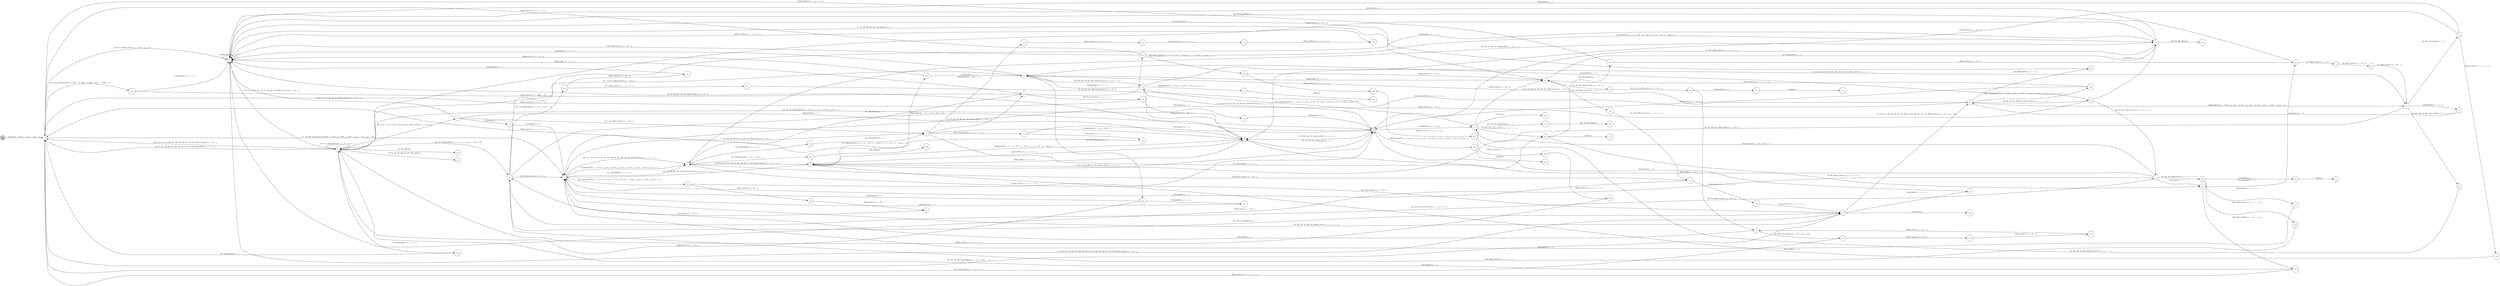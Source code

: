 digraph EFSM{
  graph [rankdir="LR", fontname="Latin Modern Math"];
  node [color="black", fillcolor="white", shape="circle", style="filled", fontname="Latin Modern Math"];
  edge [fontname="Latin Modern Math"];

  s0[fillcolor="gray", label=<s<sub>0</sub>>];
  s1[label=<s<sub>1</sub>>];
  s2[label=<s<sub>2</sub>>];
  s3[label=<s<sub>3</sub>>];
  s5[label=<s<sub>5</sub>>];
  s6[label=<s<sub>6</sub>>];
  s7[label=<s<sub>7</sub>>];
  s8[label=<s<sub>8</sub>>];
  s9[label=<s<sub>9</sub>>];
  s11[label=<s<sub>11</sub>>];
  s12[label=<s<sub>12</sub>>];
  s13[label=<s<sub>13</sub>>];
  s15[label=<s<sub>15</sub>>];
  s16[label=<s<sub>16</sub>>];
  s18[label=<s<sub>18</sub>>];
  s19[label=<s<sub>19</sub>>];
  s20[label=<s<sub>20</sub>>];
  s21[label=<s<sub>21</sub>>];
  s22[label=<s<sub>22</sub>>];
  s23[label=<s<sub>23</sub>>];
  s24[label=<s<sub>24</sub>>];
  s28[label=<s<sub>28</sub>>];
  s29[label=<s<sub>29</sub>>];
  s30[label=<s<sub>30</sub>>];
  s31[label=<s<sub>31</sub>>];
  s32[label=<s<sub>32</sub>>];
  s38[label=<s<sub>38</sub>>];
  s39[label=<s<sub>39</sub>>];
  s40[label=<s<sub>40</sub>>];
  s41[label=<s<sub>41</sub>>];
  s45[label=<s<sub>45</sub>>];
  s46[label=<s<sub>46</sub>>];
  s53[label=<s<sub>53</sub>>];
  s54[label=<s<sub>54</sub>>];
  s58[label=<s<sub>58</sub>>];
  s64[label=<s<sub>64</sub>>];
  s66[label=<s<sub>66</sub>>];
  s69[label=<s<sub>69</sub>>];
  s73[label=<s<sub>73</sub>>];
  s75[label=<s<sub>75</sub>>];
  s76[label=<s<sub>76</sub>>];
  s77[label=<s<sub>77</sub>>];
  s84[label=<s<sub>84</sub>>];
  s85[label=<s<sub>85</sub>>];
  s86[label=<s<sub>86</sub>>];
  s87[label=<s<sub>87</sub>>];
  s93[label=<s<sub>93</sub>>];
  s99[label=<s<sub>99</sub>>];
  s100[label=<s<sub>100</sub>>];
  s107[label=<s<sub>107</sub>>];
  s108[label=<s<sub>108</sub>>];
  s123[label=<s<sub>123</sub>>];
  s124[label=<s<sub>124</sub>>];
  s126[label=<s<sub>126</sub>>];
  s131[label=<s<sub>131</sub>>];
  s132[label=<s<sub>132</sub>>];
  s134[label=<s<sub>134</sub>>];
  s136[label=<s<sub>136</sub>>];
  s137[label=<s<sub>137</sub>>];
  s144[label=<s<sub>144</sub>>];
  s163[label=<s<sub>163</sub>>];
  s167[label=<s<sub>167</sub>>];
  s172[label=<s<sub>172</sub>>];
  s180[label=<s<sub>180</sub>>];
  s203[label=<s<sub>203</sub>>];
  s230[label=<s<sub>230</sub>>];
  s245[label=<s<sub>245</sub>>];
  s290[label=<s<sub>290</sub>>];
  s297[label=<s<sub>297</sub>>];
  s302[label=<s<sub>302</sub>>];
  s303[label=<s<sub>303</sub>>];
  s304[label=<s<sub>304</sub>>];
  s305[label=<s<sub>305</sub>>];
  s306[label=<s<sub>306</sub>>];
  s343[label=<s<sub>343</sub>>];
  s352[label=<s<sub>352</sub>>];
  s353[label=<s<sub>353</sub>>];
  s354[label=<s<sub>354</sub>>];
  s355[label=<s<sub>355</sub>>];
  s373[label=<s<sub>373</sub>>];
  s383[label=<s<sub>383</sub>>];
  s392[label=<s<sub>392</sub>>];
  s411[label=<s<sub>411</sub>>];
  s412[label=<s<sub>412</sub>>];
  s425[label=<s<sub>425</sub>>];
  s426[label=<s<sub>426</sub>>];
  s451[label=<s<sub>451</sub>>];
  s452[label=<s<sub>452</sub>>];
  s457[label=<s<sub>457</sub>>];
  s458[label=<s<sub>458</sub>>];
  s519[label=<s<sub>519</sub>>];
  s524[label=<s<sub>524</sub>>];
  s539[label=<s<sub>539</sub>>];
  s540[label=<s<sub>540</sub>>];

  s0->s1[label=<<i> [1]start:2/o<sub>1</sub> := 200, o<sub>2</sub> := 3, o<sub>3</sub> := 0&#91;r<sub>4</sub> := 1&#93;</i>>];
  s13->s2[label=<<i> [14]shieldHit:1/o<sub>1</sub> := -1 + i<sub>0</sub></i>>];
  s15->s16[label=<<i> [16, 212]alienHit:0/o<sub>1</sub> := 2</i>>];
  s23->s24[label=<<i> [24, 44]alienHit:0/o<sub>1</sub> := 3</i>>];
  s24->s2[label=<<i> [25]alienHit:0/o<sub>1</sub> := 4</i>>];
  s30->s31[label=<<i> [31]alienHit:0/o<sub>1</sub> := r<sub>4</sub></i>>];
  s31->s32[label=<<i> [32]win:0</i>>];
  s5->s38[label=<<i> [38, 413]alienHit:0&#91;!(!(!(r<sub>4</sub> &gt; 2&or;-94 &gt; r<sub>6</sub>)&or;!(r<sub>4</sub> &gt; 2&or;-94 &gt; r<sub>6</sub>))&or;!(!(r<sub>4</sub> &gt; 2&or;-94 &gt; r<sub>6</sub>)&or;!(r<sub>4</sub> &gt; 2&or;-94 &gt; r<sub>6</sub>)))&#93;/o<sub>1</sub> := 2</i>>];
  s38->s39[label=<<i> [39]moveEast:1/o<sub>1</sub> := 50 + i<sub>0</sub></i>>];
  s39->s40[label=<<i> [40]moveEast:1/o<sub>1</sub> := 50 + i<sub>0</sub></i>>];
  s40->s41[label=<<i> [41]moveEast:1/o<sub>1</sub> := 50 + i<sub>0</sub></i>>];
  s29->s23[label=<<i> [43]shieldHit:1/o<sub>1</sub> := -1 + i<sub>0</sub></i>>];
  s24->s45[label=<<i> [45, 437]moveEast:1/o<sub>1</sub> := 50 + i<sub>0</sub></i>>];
  s45->s46[label=<<i> [46, 438]moveEast:1/o<sub>1</sub> := 50 + i<sub>0</sub></i>>];
  s46->s19[label=<<i> [47, 439]moveEast:1/o<sub>1</sub> := 50 + i<sub>0</sub></i>>];
  s7->s8[label=<<i> [8, 49, 159, 283, 368, 441, 472, 538]moveEast:1/o<sub>1</sub> := 50 + i<sub>0</sub></i>>];
  s11->s54[label=<<i> [54]shieldHit:1/o<sub>1</sub> := -1 + i<sub>0</sub></i>>];
  s54->s8[label=<<i> [55]alienHit:0/o<sub>1</sub> := 2</i>>];
  s19->s58[label=<<i> [58]shieldHit:1/o<sub>1</sub> := -1 + i<sub>0</sub></i>>];
  s58->s12[label=<<i> [59]alienHit:0/o<sub>1</sub> := 3</i>>];
  s12->s66[label=<<i> [66, 270]shieldHit:1/o<sub>1</sub> := -1 + i<sub>0</sub></i>>];
  s66->s2[label=<<i> [67, 271]alienHit:0/o<sub>1</sub> := 2</i>>];
  s69->s2[label=<<i> [70, 82, 115, 118, 149, 348, 505, 508]moveWest:1/o<sub>1</sub> := -50 + i<sub>0</sub></i>>];
  s2->s3[label=<<i> [3, 68, 71, 116, 119, 143, 147, 150, 207, 349, 506, 509]moveWest:1/o<sub>1</sub> := -50 + i<sub>0</sub></i>>];
  s69->s73[label=<<i> [73]shieldHit:1/o<sub>1</sub> := -1 + i<sub>0</sub></i>>];
  s73->s5[label=<<i> [74]alienHit:0/o<sub>1</sub> := 3</i>>];
  s77->s1[label=<<i> [78]moveWest:1/o<sub>1</sub> := i<sub>0</sub> + -1 &times; r<sub>6</sub></i>>];
  s87->s1[label=<<i> [88, 111]moveWest:1/o<sub>1</sub> := i<sub>0</sub> + -1 &times; r<sub>6</sub></i>>];
  s1->s2[label=<<i> [2, 89, 146, 206]moveWest:1/o<sub>1</sub> := -50 + i<sub>0</sub>&#91;r<sub>4</sub> := 5&#93;</i>>];
  s12->s19[label=<<i> [92]alienHit:0&#91;!(!(r<sub>4</sub> &gt; 2&or;-94 &gt; r<sub>6</sub>)&or;!(r<sub>4</sub> &gt; 2&or;-94 &gt; r<sub>6</sub>)), !(!(r<sub>4</sub> &gt; 2&or;-94 &gt; r<sub>6</sub>)&or;!(r<sub>4</sub> &gt; 2&or;-94 &gt; r<sub>6</sub>))&#93;/o<sub>1</sub> := 2</i>>];
  s19->s93[label=<<i> [93, 382, 417]alienHit:0/o<sub>1</sub> := 3</i>>];
  s93->s2[label=<<i> [94]alienHit:0/o<sub>1</sub> := 4</i>>];
  s18->s99[label=<<i> [99]alienHit:0&#91;!(!(r<sub>4</sub> &gt; 2&or;-94 &gt; r<sub>6</sub>)&or;!(r<sub>4</sub> &gt; 2&or;-94 &gt; r<sub>6</sub>))&#93;/o<sub>1</sub> := 5</i>>];
  s99->s100[label=<<i> [100]win:0</i>>];
  s2->s2[label=<<i> [101]shieldHit:1/o<sub>1</sub> := -1 + i<sub>0</sub></i>>];
  s85->s86[label=<<i> [86, 105, 468]moveEast:1/o<sub>1</sub> := 50 + i<sub>0</sub></i>>];
  s87->s107[label=<<i> [107]moveEast:1/o<sub>1</sub> := 50 + i<sub>0</sub></i>>];
  s107->s108[label=<<i> [108]moveEast:1/o<sub>1</sub> := 50 + i<sub>0</sub></i>>];
  s108->s86[label=<<i> [109]moveEast:1/o<sub>1</sub> := 50 + i<sub>0</sub></i>>];
  s86->s87[label=<<i> [87, 106, 110]moveEast:1/o<sub>1</sub> := 50 + i<sub>0</sub>&#91;r<sub>6</sub> := 50&#93;</i>>];
  s3->s3[label=<<i> [113, 151, 323]alienHit:0&#91;!(5 &gt; r<sub>4</sub>&or;5 &gt; r<sub>4</sub>)&#93;/o<sub>1</sub> := 2</i>>];
  s3->s69[label=<<i> [69, 72, 81, 114, 117, 120, 148, 347, 350, 504, 507]moveWest:1/o<sub>1</sub> := -50 + i<sub>0</sub></i>>];
  s69->s75[label=<<i> [121, 351, 389]moveEast:1/o<sub>1</sub> := 50 + i<sub>0</sub></i>>];
  s75->s22[label=<<i> [122, 342]shieldHit:1/o<sub>1</sub> := -1 + i<sub>0</sub></i>>];
  s22->s123[label=<<i> [123]lose:0</i>>];
  s1->s124[label=<<i> [124, 128]moveEast:1&#91;!(200 &gt; i<sub>0</sub>&or;200 &gt; i<sub>0</sub>), !(200 &gt; i<sub>0</sub>&or;200 &gt; i<sub>0</sub>)&#93;/o<sub>1</sub> := 250&#91;r<sub>4</sub> := 4&#93;</i>>];
  s124->s76[label=<<i> [125]moveEast:1/o<sub>1</sub> := 300&#91;r<sub>6</sub> := 50&#93;</i>>];
  s76->s126[label=<<i> [126, 391]moveWest:1/o<sub>1</sub> := i<sub>0</sub> + -1 &times; r<sub>6</sub></i>>];
  s126->s1[label=<<i> [127]moveWest:1/o<sub>1</sub> := i<sub>0</sub> + -1 &times; r<sub>6</sub></i>>];
  s124->s2[label=<<i> [129]shieldHit:1/o<sub>1</sub> := -1 + i<sub>0</sub></i>>];
  s2->s15[label=<<i> [15, 83, 102, 130, 164, 201, 211]alienHit:0/o<sub>1</sub> := 1</i>>];
  s132->s6[label=<<i> [133, 427]moveEast:1/o<sub>1</sub> := 50 + i<sub>0</sub></i>>];
  s6->s134[label=<<i> [134, 340]shieldHit:1/o<sub>1</sub> := -1 + i<sub>0</sub></i>>];
  s134->s75[label=<<i> [135, 341]alienHit:0/o<sub>1</sub> := 2</i>>];
  s75->s136[label=<<i> [136, 477]moveWest:1/o<sub>1</sub> := i<sub>0</sub> + -1 &times; r<sub>6</sub></i>>];
  s136->s137[label=<<i> [137]moveWest:1/o<sub>1</sub> := i<sub>0</sub> + -1 &times; r<sub>6</sub></i>>];
  s137->s1[label=<<i> [138]moveWest:1/o<sub>1</sub> := i<sub>0</sub> + -1 &times; r<sub>6</sub></i>>];
  s77->s2[label=<<i> [142, 515]moveEast:1/o<sub>1</sub> := 50 + i<sub>0</sub></i>>];
  s3->s144[label=<<i> [144, 320]shieldHit:1/o<sub>1</sub> := -1 + i<sub>0</sub></i>>];
  s144->s1[label=<<i> [145, 321]alienHit:0/o<sub>1</sub> := 1</i>>];
  s5->s6[label=<<i> [154]alienHit:0&#91;!(!(r<sub>4</sub> &gt; 2&or;-94 &gt; r<sub>6</sub>)&or;!(r<sub>4</sub> &gt; 2&or;-94 &gt; r<sub>6</sub>)), !(!(r<sub>4</sub> &gt; 2&or;-94 &gt; r<sub>6</sub>)&or;!(r<sub>4</sub> &gt; 2&or;-94 &gt; r<sub>6</sub>))&#93;/o<sub>1</sub> := 3</i>>];
  s6->s7[label=<<i> [7, 36, 155, 158, 171, 192, 195, 236, 332, 335, 471, 488, 537]moveWest:1/o<sub>1</sub> := i<sub>0</sub> + -1 &times; r<sub>6</sub></i>>];
  s1->s11[label=<<i> [33, 162, 176, 220, 225]alienHit:0/o<sub>1</sub> := r<sub>4</sub>&#91;r<sub>6</sub> := 50, r<sub>4</sub> := 2&#93;</i>>];
  s11->s163[label=<<i> [163, 221]win:0</i>>];
  s15->s131[label=<<i> [131, 165, 232]moveWest:1/o<sub>1</sub> := i<sub>0</sub> + -1 &times; r<sub>6</sub></i>>];
  s131->s132[label=<<i> [132, 166, 233]moveWest:1/o<sub>1</sub> := i<sub>0</sub> + -1 &times; r<sub>6</sub></i>>];
  s132->s167[label=<<i> [167]moveWest:1/o<sub>1</sub> := i<sub>0</sub> + -1 &times; r<sub>6</sub></i>>];
  s167->s11[label=<<i> [168]moveWest:1/o<sub>1</sub> := i<sub>0</sub> + -1 &times; r<sub>6</sub></i>>];
  s11->s5[label=<<i> [34, 169, 177, 190, 226, 455, 486]moveWest:1/o<sub>1</sub> := i<sub>0</sub> + -1 &times; r<sub>6</sub></i>>];
  s7->s172[label=<<i> [172, 489]alienHit:0&#91;!(2 &times; r<sub>6</sub> + r<sub>4</sub> &times; -97 + r<sub>6</sub> &gt; 50&or;2 &times; r<sub>6</sub> + r<sub>4</sub> &times; -97 + r<sub>6</sub> &gt; 50)&#93;/o<sub>1</sub> := 2</i>>];
  s172->s13[label=<<i> [173]alienHit:0/o<sub>1</sub> := 3</i>>];
  s41->s16[label=<<i> [182]shieldHit:1/o<sub>1</sub> := -1 + i<sub>0</sub></i>>];
  s29->s2[label=<<i> [188]moveEast:1/o<sub>1</sub> := 50 + i<sub>0</sub></i>>];
  s7->s9[label=<<i> [196]shieldHit:1/o<sub>1</sub> := -1 + i<sub>0</sub></i>>];
  s9->s8[label=<<i> [51, 197, 263, 370, 443]alienHit:0/o<sub>1</sub> := 4</i>>];
  s8->s3[label=<<i> [52, 160, 198, 264]alienHit:0&#91;!(!(r<sub>4</sub> &gt; 2&or;-94 &gt; r<sub>6</sub>)&or;!(r<sub>4</sub> &gt; 2&or;-94 &gt; r<sub>6</sub>))&#93;/o<sub>1</sub> := 4</i>>];
  s3->s53[label=<<i> [53, 199, 265]win:0</i>>];
  s76->s2[label=<<i> [200]shieldHit:1/o<sub>1</sub> := -1 + i<sub>0</sub></i>>];
  s15->s13[label=<<i> [202]shieldHit:1/o<sub>1</sub> := -1 + i<sub>0</sub></i>>];
  s203->s3[label=<<i> [204]moveEast:1/o<sub>1</sub> := 50 + i<sub>0</sub></i>>];
  s16->s2[label=<<i> [183, 213, 276]alienHit:0/o<sub>1</sub> := 3</i>>];
  s28->s13[label=<<i> [217]alienHit:0/o<sub>1</sub> := 4</i>>];
  s13->s3[label=<<i> [61, 174, 218, 223]moveEast:1/o<sub>1</sub> := 50 + i<sub>0</sub></i>>];
  s6->s11[label=<<i> [228, 485]moveEast:1/o<sub>1</sub> := 50 + i<sub>0</sub></i>>];
  s12->s230[label=<<i> [230, 493]alienHit:0&#91;!(!(!(r<sub>4</sub> &gt; 2&or;-94 &gt; r<sub>6</sub>)&or;!(r<sub>4</sub> &gt; 2&or;-94 &gt; r<sub>6</sub>))&or;!(!(r<sub>4</sub> &gt; 2&or;-94 &gt; r<sub>6</sub>)&or;!(r<sub>4</sub> &gt; 2&or;-94 &gt; r<sub>6</sub>)))&#93;/o<sub>1</sub> := 3</i>>];
  s230->s15[label=<<i> [231]moveWest:1/o<sub>1</sub> := i<sub>0</sub> + -1 &times; r<sub>6</sub></i>>];
  s132->s5[label=<<i> [234]alienHit:0/o<sub>1</sub> := 4</i>>];
  s30->s245[label=<<i> [245, 449]moveWest:1/o<sub>1</sub> := i<sub>0</sub> + -1 &times; r<sub>6</sub></i>>];
  s245->s41[label=<<i> [246, 450]moveWest:1/o<sub>1</sub> := i<sub>0</sub> + -1 &times; r<sub>6</sub></i>>];
  s41->s5[label=<<i> [247, 313]moveEast:1/o<sub>1</sub> := 50 + i<sub>0</sub></i>>];
  s76->s77[label=<<i> [77, 141, 250, 301, 406, 514]moveEast:1/o<sub>1</sub> := 50 + i<sub>0</sub></i>>];
  s77->s16[label=<<i> [251]alienHit:0&#91;2 &times; r<sub>6</sub> + r<sub>4</sub> &times; -97 + r<sub>6</sub> &gt; 50, 2 &times; r<sub>6</sub> + r<sub>4</sub> &times; -97 + r<sub>6</sub> &gt; 50&#93;/o<sub>1</sub> := 2</i>>];
  s18->s9[label=<<i> [254]moveEast:1/o<sub>1</sub> := 50 + i<sub>0</sub></i>>];
  s7->s9[label=<<i> [262]alienHit:0&#91;2 &times; r<sub>6</sub> + r<sub>4</sub> &times; -97 + r<sub>6</sub> &gt; 50, 2 &times; r<sub>6</sub> + r<sub>4</sub> &times; -97 + r<sub>6</sub> &gt; 50&#93;/o<sub>1</sub> := 3</i>>];
  s69->s9[label=<<i> [266]alienHit:0/o<sub>1</sub> := 1</i>>];
  s28->s16[label=<<i> [275]shieldHit:1/o<sub>1</sub> := -1 + i<sub>0</sub></i>>];
  s22->s23[label=<<i> [23, 289, 399]moveWest:1/o<sub>1</sub> := i<sub>0</sub> + -1 &times; r<sub>6</sub></i>>];
  s23->s290[label=<<i> [290, 400]moveWest:1/o<sub>1</sub> := i<sub>0</sub> + -1 &times; r<sub>6</sub></i>>];
  s290->s1[label=<<i> [291]moveWest:1/o<sub>1</sub> := i<sub>0</sub> + -1 &times; r<sub>6</sub></i>>];
  s18->s13[label=<<i> [295]shieldHit:1/o<sub>1</sub> := -1 + i<sub>0</sub></i>>];
  s203->s297[label=<<i> [297]shieldHit:1/o<sub>1</sub> := -1 + i<sub>0</sub></i>>];
  s297->s5[label=<<i> [298]alienHit:0/o<sub>1</sub> := 3</i>>];
  s77->s302[label=<<i> [302, 407]alienHit:0&#91;!(2 &times; r<sub>6</sub> + r<sub>4</sub> &times; -97 + r<sub>6</sub> &gt; 50&or;2 &times; r<sub>6</sub> + r<sub>4</sub> &times; -97 + r<sub>6</sub> &gt; 50)&#93;/o<sub>1</sub> := 4</i>>];
  s302->s303[label=<<i> [303]moveWest:1/o<sub>1</sub> := i<sub>0</sub> + -1 &times; r<sub>6</sub></i>>];
  s303->s304[label=<<i> [304]moveWest:1/o<sub>1</sub> := i<sub>0</sub> + -1 &times; r<sub>6</sub></i>>];
  s304->s305[label=<<i> [305]moveWest:1/o<sub>1</sub> := i<sub>0</sub> + -1 &times; r<sub>6</sub></i>>];
  s305->s306[label=<<i> [306]moveWest:1/o<sub>1</sub> := i<sub>0</sub> + -1 &times; r<sub>6</sub></i>>];
  s306->s3[label=<<i> [307]moveWest:1/o<sub>1</sub> := i<sub>0</sub> + -1 &times; r<sub>6</sub></i>>];
  s3->s41[label=<<i> [242, 312, 459]alienHit:0&#91;5 &gt; r<sub>4</sub>, 5 &gt; r<sub>4</sub>, 5 &gt; r<sub>4</sub>&#93;/o<sub>1</sub> := 1&#91;r<sub>6</sub> := 50&#93;</i>>];
  s5->s6[label=<<i> [314, 526]shieldHit:1/o<sub>1</sub> := -1 + i<sub>0</sub></i>>];
  s16->s3[label=<<i> [316]moveEast:1/o<sub>1</sub> := 50 + i<sub>0</sub></i>>];
  s3->s1[label=<<i> [4, 62, 152, 161, 175, 205, 208, 219, 224, 308, 317, 324, 402, 510]moveEast:1/o<sub>1</sub> := 50 + i<sub>0</sub></i>>];
  s1->s3[label=<<i> [63, 79, 112, 139, 209, 241, 292, 309, 311, 318, 322, 325, 345]shieldHit:1/o<sub>1</sub> := -1 + i<sub>0</sub></i>>];
  s3->s64[label=<<i> [64, 80, 140, 210, 293, 310, 319, 326, 346]lose:0</i>>];
  s13->s203[label=<<i> [203, 296, 327]alienHit:0/o<sub>1</sub> := 2</i>>];
  s203->s5[label=<<i> [328]alienHit:0/o<sub>1</sub> := 3</i>>];
  s75->s76[label=<<i> [76, 249, 300, 330, 390, 405, 513, 535]moveEast:1/o<sub>1</sub> := 50 + i<sub>0</sub></i>>];
  s76->s6[label=<<i> [331, 536]alienHit:0/o<sub>1</sub> := 4</i>>];
  s16->s180[label=<<i> [180, 240, 339, 388]win:0</i>>];
  s22->s343[label=<<i> [343, 435]alienHit:0/o<sub>1</sub> := 3</i>>];
  s343->s1[label=<<i> [344]moveWest:1/o<sub>1</sub> := i<sub>0</sub> + -1 &times; r<sub>6</sub></i>>];
  s75->s352[label=<<i> [352]alienHit:0&#91;r<sub>4</sub> &gt; 2&#93;/o<sub>1</sub> := 1</i>>];
  s352->s353[label=<<i> [353]moveWest:1/o<sub>1</sub> := i<sub>0</sub> + -1 &times; r<sub>6</sub></i>>];
  s353->s354[label=<<i> [354]moveWest:1/o<sub>1</sub> := i<sub>0</sub> + -1 &times; r<sub>6</sub></i>>];
  s354->s355[label=<<i> [355]moveWest:1/o<sub>1</sub> := i<sub>0</sub> + -1 &times; r<sub>6</sub></i>>];
  s355->s2[label=<<i> [356]moveWest:1/o<sub>1</sub> := i<sub>0</sub> + -1 &times; r<sub>6</sub></i>>];
  s29->s9[label=<<i> [360]alienHit:0&#91;r<sub>4</sub> &gt; 2&#93;/o<sub>1</sub> := 3</i>>];
  s19->s7[label=<<i> [48, 261, 282, 367, 440]moveEast:1/o<sub>1</sub> := 50 + i<sub>0</sub></i>>];
  s18->s21[label=<<i> [372, 424]alienHit:0&#91;!(!(!(r<sub>4</sub> &gt; 2&or;-94 &gt; r<sub>6</sub>)&or;!(r<sub>4</sub> &gt; 2&or;-94 &gt; r<sub>6</sub>))&or;!(!(r<sub>4</sub> &gt; 2&or;-94 &gt; r<sub>6</sub>)&or;!(r<sub>4</sub> &gt; 2&or;-94 &gt; r<sub>6</sub>)))&#93;/o<sub>1</sub> := 4</i>>];
  s21->s373[label=<<i> [373]win:0</i>>];
  s75->s9[label=<<i> [375]alienHit:0&#91;!(r<sub>4</sub> &gt; 2&or;r<sub>4</sub> &gt; 2)&#93;/o<sub>1</sub> := 2</i>>];
  s9->s2[label=<<i> [10, 255, 267, 361, 376, 419, 496]moveEast:1/o<sub>1</sub> := 50 + i<sub>0</sub></i>>];
  s13->s18[label=<<i> [98, 259, 280, 294, 365, 380, 423]moveWest:1/o<sub>1</sub> := i<sub>0</sub> + -1 &times; r<sub>6</sub></i>>];
  s93->s383[label=<<i> [383]moveWest:1/o<sub>1</sub> := i<sub>0</sub> + -1 &times; r<sub>6</sub></i>>];
  s383->s7[label=<<i> [384]alienHit:0/o<sub>1</sub> := 4</i>>];
  s7->s5[label=<<i> [37, 156, 193, 237, 333, 336, 385, 475]moveWest:1/o<sub>1</sub> := i<sub>0</sub> + -1 &times; r<sub>6</sub></i>>];
  s5->s6[label=<<i> [6, 35, 157, 170, 178, 191, 194, 227, 235, 238, 334, 337, 386, 456, 470, 487]moveWest:1/o<sub>1</sub> := i<sub>0</sub> + -1 &times; r<sub>6</sub></i>>];
  s6->s16[label=<<i> [179, 239, 315, 338, 387, 428]alienHit:0&#91;r<sub>4</sub> &gt; 2&#93;/o<sub>1</sub> := 2</i>>];
  s126->s392[label=<<i> [392]alienHit:0/o<sub>1</sub> := 1</i>>];
  s392->s8[label=<<i> [393]alienHit:0/o<sub>1</sub> := 2</i>>];
  s21->s22[label=<<i> [22, 288, 398, 434]moveWest:1/o<sub>1</sub> := i<sub>0</sub> + -1 &times; r<sub>6</sub></i>>];
  s290->s3[label=<<i> [401]alienHit:0/o<sub>1</sub> := 3</i>>];
  s1->s5[label=<<i> [5, 153, 403, 511]moveEast:1&#91;!(!(200 &gt; i<sub>0</sub>&or;200 &gt; i<sub>0</sub>)&or;!(200 &gt; i<sub>0</sub>&or;200 &gt; i<sub>0</sub>))&#93;/o<sub>1</sub> := 50 + i<sub>0</sub>&#91;r<sub>6</sub> := 50&#93;</i>>];
  s302->s15[label=<<i> [408]moveEast:1/o<sub>1</sub> := 50 + i<sub>0</sub></i>>];
  s15->s84[label=<<i> [84, 103, 409, 466]moveEast:1/o<sub>1</sub> := 50 + i<sub>0</sub></i>>];
  s84->s85[label=<<i> [85, 104, 410, 467]moveEast:1/o<sub>1</sub> := 50 + i<sub>0</sub></i>>];
  s85->s411[label=<<i> [411]alienHit:0/o<sub>1</sub> := 5</i>>];
  s411->s412[label=<<i> [412]win:0</i>>];
  s38->s8[label=<<i> [414]moveWest:1/o<sub>1</sub> := i<sub>0</sub> + -1 &times; r<sub>6</sub></i>>];
  s93->s9[label=<<i> [418]moveEast:1/o<sub>1</sub> := 50 + i<sub>0</sub></i>>];
  s12->s13[label=<<i> [13, 60, 97, 222, 258, 279, 364, 379, 422]moveEast:1/o<sub>1</sub> := 50 + i<sub>0</sub></i>>];
  s16->s8[label=<<i> [17, 252, 429]moveWest:1/o<sub>1</sub> := i<sub>0</sub> + -1 &times; r<sub>6</sub></i>>];
  s343->s24[label=<<i> [436]moveEast:1/o<sub>1</sub> := 50 + i<sub>0</sub></i>>];
  s8->s9[label=<<i> [9, 50, 369, 442, 473, 495]moveEast:1/o<sub>1</sub> := 50 + i<sub>0</sub></i>>];
  s8->s21[label=<<i> [444]shieldHit:1/o<sub>1</sub> := -1 + i<sub>0</sub></i>>];
  s21->s425[label=<<i> [425, 445, 483, 502]alienHit:0/o<sub>1</sub> := 5</i>>];
  s425->s426[label=<<i> [426, 446, 484, 503]win:0</i>>];
  s41->s29[label=<<i> [42, 243, 359, 447]moveWest:1/o<sub>1</sub> := i<sub>0</sub> + -1 &times; r<sub>6</sub></i>>];
  s29->s30[label=<<i> [30, 244, 448, 523]moveWest:1/o<sub>1</sub> := i<sub>0</sub> + -1 &times; r<sub>6</sub></i>>];
  s41->s451[label=<<i> [451, 518, 529]alienHit:0&#91;!(r<sub>4</sub> &gt; 2&or;r<sub>4</sub> &gt; 2)&#93;/o<sub>1</sub> := 3</i>>];
  s451->s452[label=<<i> [452]moveEast:1/o<sub>1</sub> := 50 + i<sub>0</sub></i>>];
  s452->s2[label=<<i> [453]alienHit:0/o<sub>1</sub> := 4</i>>];
  s6->s457[label=<<i> [457, 527]alienHit:0&#91;!(r<sub>4</sub> &gt; 2&or;r<sub>4</sub> &gt; 2)&#93;/o<sub>1</sub> := 5</i>>];
  s457->s458[label=<<i> [458, 528]win:0</i>>];
  s41->s8[label=<<i> [460]alienHit:0&#91;r<sub>4</sub> &gt; 2, r<sub>4</sub> &gt; 2, r<sub>4</sub> &gt; 2&#93;/o<sub>1</sub> := 2</i>>];
  s8->s18[label=<<i> [18, 56, 253, 284, 371, 394, 415, 430, 461, 479]moveWest:1/o<sub>1</sub> := i<sub>0</sub> + -1 &times; r<sub>6</sub></i>>];
  s18->s19[label=<<i> [19, 57, 260, 281, 285, 366, 381, 395, 416, 431, 462, 480]moveWest:1/o<sub>1</sub> := i<sub>0</sub> + -1 &times; r<sub>6</sub></i>>];
  s19->s20[label=<<i> [20, 286, 396, 432, 463, 481]moveWest:1/o<sub>1</sub> := i<sub>0</sub> + -1 &times; r<sub>6</sub></i>>];
  s20->s21[label=<<i> [21, 287, 397, 433, 464, 482]moveWest:1/o<sub>1</sub> := i<sub>0</sub> + -1 &times; r<sub>6</sub></i>>];
  s21->s15[label=<<i> [465]moveEast:1/o<sub>1</sub> := 50 + i<sub>0</sub></i>>];
  s86->s5[label=<<i> [469]alienHit:0/o<sub>1</sub> := 3</i>>];
  s9->s7[label=<<i> [474]moveWest:1/o<sub>1</sub> := i<sub>0</sub> + -1 &times; r<sub>6</sub></i>>];
  s5->s75[label=<<i> [75, 248, 299, 329, 374, 404, 476, 512, 534]moveEast:1/o<sub>1</sub> := 50 + i<sub>0</sub></i>>];
  s136->s8[label=<<i> [478]alienHit:0/o<sub>1</sub> := r<sub>4</sub></i>>];
  s172->s2[label=<<i> [490]moveEast:1/o<sub>1</sub> := 50 + i<sub>0</sub></i>>];
  s2->s11[label=<<i> [11, 26, 90, 95, 184, 189, 214, 256, 268, 272, 277, 357, 362, 377, 420, 454, 491, 497, 516]moveEast:1/o<sub>1</sub> := 50 + i<sub>0</sub></i>>];
  s11->s12[label=<<i> [12, 27, 65, 91, 96, 185, 215, 229, 257, 269, 273, 278, 363, 378, 421, 492, 498]moveEast:1/o<sub>1</sub> := 50 + i<sub>0</sub>&#91;r<sub>6</sub> := 50&#93;</i>>];
  s230->s8[label=<<i> [494]moveEast:1/o<sub>1</sub> := 50 + i<sub>0</sub></i>>];
  s12->s28[label=<<i> [28, 186, 216, 274, 499, 521, 532]moveWest:1/o<sub>1</sub> := i<sub>0</sub> + -1 &times; r<sub>6</sub></i>>];
  s28->s29[label=<<i> [29, 187, 500, 522]moveWest:1/o<sub>1</sub> := i<sub>0</sub> + -1 &times; r<sub>6</sub></i>>];
  s29->s21[label=<<i> [501]alienHit:0&#91;!(r<sub>4</sub> &gt; 2&or;r<sub>4</sub> &gt; 2)&#93;/o<sub>1</sub> := 4</i>>];
  s11->s41[label=<<i> [181, 358, 517]alienHit:0/o<sub>1</sub> := 2</i>>];
  s451->s519[label=<<i> [519, 530]moveWest:1/o<sub>1</sub> := i<sub>0</sub> + -1 &times; r<sub>6</sub></i>>];
  s519->s12[label=<<i> [520, 531]moveWest:1/o<sub>1</sub> := i<sub>0</sub> + -1 &times; r<sub>6</sub></i>>];
  s30->s524[label=<<i> [524]shieldHit:1/o<sub>1</sub> := -1 + i<sub>0</sub></i>>];
  s524->s5[label=<<i> [525]alienHit:0/o<sub>1</sub> := 4</i>>];
  s28->s5[label=<<i> [533]moveEast:1/o<sub>1</sub> := 50 + i<sub>0</sub></i>>];
  s8->s539[label=<<i> [539]alienHit:0&#91;!(!(!(r<sub>4</sub> &gt; 2&or;-94 &gt; r<sub>6</sub>)&or;!(r<sub>4</sub> &gt; 2&or;-94 &gt; r<sub>6</sub>))&or;!(!(r<sub>4</sub> &gt; 2&or;-94 &gt; r<sub>6</sub>)&or;!(r<sub>4</sub> &gt; 2&or;-94 &gt; r<sub>6</sub>)))&#93;/o<sub>1</sub> := 5</i>>];
  s539->s540[label=<<i> [540]win:0</i>>];
}